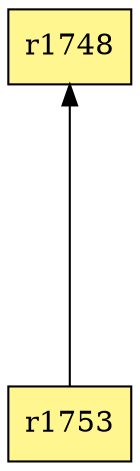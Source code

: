 digraph G {
rankdir=BT;ranksep="2.0";
"r1748" [shape=record,fillcolor=khaki1,style=filled,label="{r1748}"];
"r1753" [shape=record,fillcolor=khaki1,style=filled,label="{r1753}"];
"r1753" -> "r1748"
}
